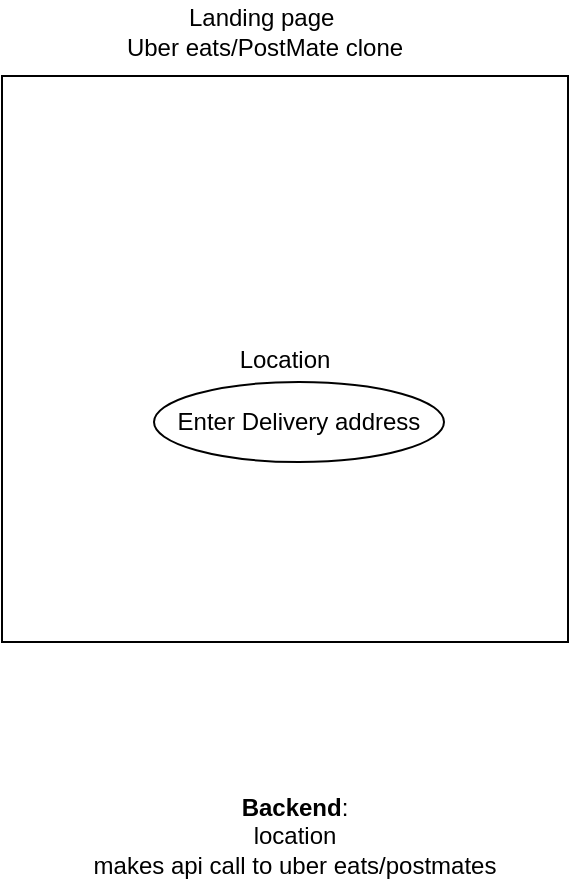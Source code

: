<mxfile version="16.6.1" type="device" pages="2"><diagram id="gQV8_wlsJik2yQe7UrYw" name="Landing Page"><mxGraphModel dx="1042" dy="841" grid="0" gridSize="10" guides="1" tooltips="1" connect="1" arrows="1" fold="1" page="0" pageScale="1" pageWidth="850" pageHeight="1100" math="0" shadow="0"><root><mxCell id="0"/><mxCell id="1" parent="0"/><mxCell id="XWpYnhyApvOFeCWcrLqd-3" value="Location&lt;br&gt;" style="whiteSpace=wrap;html=1;aspect=fixed;" vertex="1" parent="1"><mxGeometry x="-121" y="224" width="283" height="283" as="geometry"/></mxCell><mxCell id="XWpYnhyApvOFeCWcrLqd-4" value="Landing page&amp;nbsp;&lt;br&gt;Uber eats/PostMate clone" style="text;html=1;align=center;verticalAlign=middle;resizable=0;points=[];autosize=1;strokeColor=none;fillColor=none;" vertex="1" parent="1"><mxGeometry x="-64" y="186" width="148" height="32" as="geometry"/></mxCell><mxCell id="_3oTuz6NOALh2tzeNpAu-1" value="Enter Delivery address" style="ellipse;whiteSpace=wrap;html=1;align=center;newEdgeStyle={&quot;edgeStyle&quot;:&quot;entityRelationEdgeStyle&quot;,&quot;startArrow&quot;:&quot;none&quot;,&quot;endArrow&quot;:&quot;none&quot;,&quot;segment&quot;:10,&quot;curved&quot;:1};treeFolding=1;treeMoving=1;" vertex="1" parent="1"><mxGeometry x="-45" y="377" width="145" height="40" as="geometry"/></mxCell><mxCell id="_3oTuz6NOALh2tzeNpAu-2" value="&lt;b&gt;Backend&lt;/b&gt;:&lt;br&gt;location&lt;br&gt;makes api call to uber eats/postmates" style="text;html=1;align=center;verticalAlign=middle;resizable=0;points=[];autosize=1;strokeColor=none;fillColor=none;" vertex="1" parent="1"><mxGeometry x="-81" y="581" width="212" height="46" as="geometry"/></mxCell></root></mxGraphModel></diagram><diagram id="s1fi_fk4Xr9e1E2Xvmfj" name="Page-2"><mxGraphModel dx="1042" dy="841" grid="0" gridSize="10" guides="1" tooltips="1" connect="1" arrows="1" fold="1" page="0" pageScale="1" pageWidth="850" pageHeight="1100" math="0" shadow="0"><root><mxCell id="zxe8sGSHEBXSEXpLEftq-0"/><mxCell id="zxe8sGSHEBXSEXpLEftq-1" parent="zxe8sGSHEBXSEXpLEftq-0"/><mxCell id="LbzQfkNZmHb-2tgG0qz0-0" value="" style="shape=ext;double=1;rounded=0;whiteSpace=wrap;html=1;" vertex="1" parent="zxe8sGSHEBXSEXpLEftq-1"><mxGeometry x="62" y="105" width="235" height="211" as="geometry"/></mxCell><mxCell id="LbzQfkNZmHb-2tgG0qz0-1" value="Chosen Meal Cart" style="text;html=1;align=center;verticalAlign=middle;resizable=0;points=[];autosize=1;strokeColor=none;fillColor=none;" vertex="1" parent="zxe8sGSHEBXSEXpLEftq-1"><mxGeometry x="113" y="76" width="107" height="18" as="geometry"/></mxCell><mxCell id="LbzQfkNZmHb-2tgG0qz0-2" value="&lt;b&gt;Reading from food vendors&lt;/b&gt;&lt;br&gt;1. Querying/selecting for restaurants given address&lt;br&gt;2. querying/selecting something from menu given restaurant&lt;br&gt;" style="text;html=1;align=center;verticalAlign=middle;resizable=0;points=[];autosize=1;strokeColor=none;fillColor=none;" vertex="1" parent="zxe8sGSHEBXSEXpLEftq-1"><mxGeometry x="-152" y="367" width="329" height="46" as="geometry"/></mxCell><mxCell id="LbzQfkNZmHb-2tgG0qz0-4" value="Choose Something Else" style="ellipse;whiteSpace=wrap;html=1;" vertex="1" parent="zxe8sGSHEBXSEXpLEftq-1"><mxGeometry x="113" y="226" width="154" height="80" as="geometry"/></mxCell></root></mxGraphModel></diagram></mxfile>